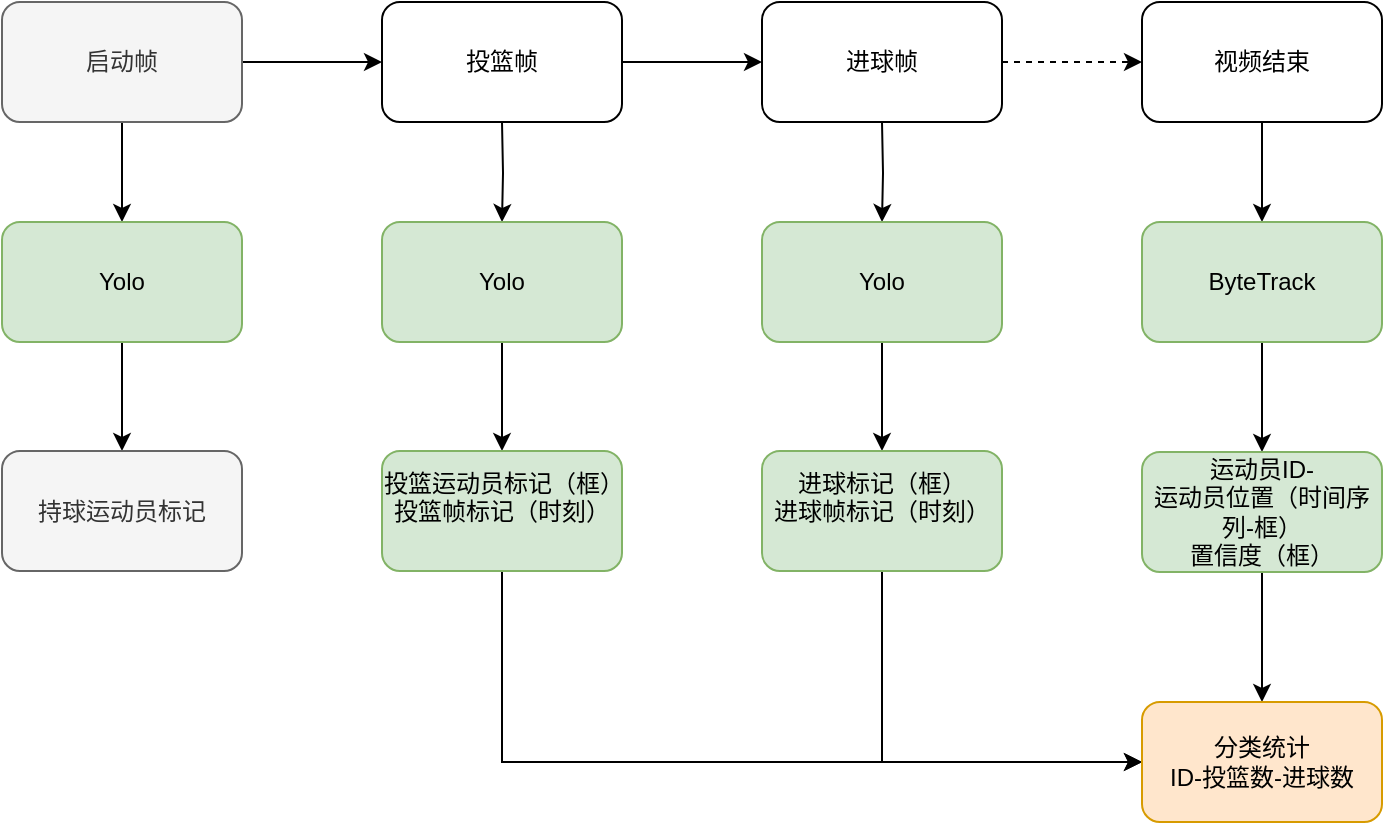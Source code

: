 <mxfile version="24.9.3">
  <diagram name="第 1 页" id="_Cz32m0UeyZbAlJcYrDN">
    <mxGraphModel dx="1306" dy="835" grid="1" gridSize="10" guides="1" tooltips="1" connect="1" arrows="1" fold="1" page="1" pageScale="1" pageWidth="827" pageHeight="1169" math="0" shadow="0">
      <root>
        <mxCell id="0" />
        <mxCell id="1" parent="0" />
        <mxCell id="YBBVw-wKU_-YF40z0CCw-2" style="edgeStyle=orthogonalEdgeStyle;rounded=0;orthogonalLoop=1;jettySize=auto;html=1;exitX=1;exitY=0.5;exitDx=0;exitDy=0;" edge="1" parent="1" source="YBBVw-wKU_-YF40z0CCw-1" target="YBBVw-wKU_-YF40z0CCw-3">
          <mxGeometry relative="1" as="geometry">
            <mxPoint x="220" y="330" as="targetPoint" />
          </mxGeometry>
        </mxCell>
        <mxCell id="YBBVw-wKU_-YF40z0CCw-8" style="edgeStyle=orthogonalEdgeStyle;rounded=0;orthogonalLoop=1;jettySize=auto;html=1;exitX=0.5;exitY=1;exitDx=0;exitDy=0;entryX=0.5;entryY=0;entryDx=0;entryDy=0;" edge="1" parent="1" source="YBBVw-wKU_-YF40z0CCw-1" target="YBBVw-wKU_-YF40z0CCw-9">
          <mxGeometry relative="1" as="geometry">
            <mxPoint x="90" y="430" as="targetPoint" />
          </mxGeometry>
        </mxCell>
        <mxCell id="YBBVw-wKU_-YF40z0CCw-1" value="启动帧" style="rounded=1;whiteSpace=wrap;html=1;fillColor=#f5f5f5;fontColor=#333333;strokeColor=#666666;" vertex="1" parent="1">
          <mxGeometry x="30" y="300" width="120" height="60" as="geometry" />
        </mxCell>
        <mxCell id="YBBVw-wKU_-YF40z0CCw-5" style="edgeStyle=orthogonalEdgeStyle;rounded=0;orthogonalLoop=1;jettySize=auto;html=1;exitX=1;exitY=0.5;exitDx=0;exitDy=0;entryX=0;entryY=0.5;entryDx=0;entryDy=0;" edge="1" parent="1" source="YBBVw-wKU_-YF40z0CCw-3" target="YBBVw-wKU_-YF40z0CCw-4">
          <mxGeometry relative="1" as="geometry" />
        </mxCell>
        <mxCell id="YBBVw-wKU_-YF40z0CCw-3" value="投篮帧" style="rounded=1;whiteSpace=wrap;html=1;" vertex="1" parent="1">
          <mxGeometry x="220" y="300" width="120" height="60" as="geometry" />
        </mxCell>
        <mxCell id="YBBVw-wKU_-YF40z0CCw-7" style="edgeStyle=orthogonalEdgeStyle;rounded=0;orthogonalLoop=1;jettySize=auto;html=1;exitX=1;exitY=0.5;exitDx=0;exitDy=0;dashed=1;" edge="1" parent="1" source="YBBVw-wKU_-YF40z0CCw-4" target="YBBVw-wKU_-YF40z0CCw-6">
          <mxGeometry relative="1" as="geometry" />
        </mxCell>
        <mxCell id="YBBVw-wKU_-YF40z0CCw-4" value="进球帧" style="rounded=1;whiteSpace=wrap;html=1;" vertex="1" parent="1">
          <mxGeometry x="410" y="300" width="120" height="60" as="geometry" />
        </mxCell>
        <mxCell id="YBBVw-wKU_-YF40z0CCw-21" style="edgeStyle=orthogonalEdgeStyle;rounded=0;orthogonalLoop=1;jettySize=auto;html=1;exitX=0.5;exitY=1;exitDx=0;exitDy=0;entryX=0.5;entryY=0;entryDx=0;entryDy=0;" edge="1" parent="1" source="YBBVw-wKU_-YF40z0CCw-6" target="YBBVw-wKU_-YF40z0CCw-20">
          <mxGeometry relative="1" as="geometry" />
        </mxCell>
        <mxCell id="YBBVw-wKU_-YF40z0CCw-6" value="视频结束" style="rounded=1;whiteSpace=wrap;html=1;" vertex="1" parent="1">
          <mxGeometry x="600" y="300" width="120" height="60" as="geometry" />
        </mxCell>
        <mxCell id="YBBVw-wKU_-YF40z0CCw-10" style="edgeStyle=orthogonalEdgeStyle;rounded=0;orthogonalLoop=1;jettySize=auto;html=1;exitX=0.5;exitY=1;exitDx=0;exitDy=0;" edge="1" parent="1" source="YBBVw-wKU_-YF40z0CCw-9" target="YBBVw-wKU_-YF40z0CCw-11">
          <mxGeometry relative="1" as="geometry">
            <mxPoint x="90" y="530" as="targetPoint" />
          </mxGeometry>
        </mxCell>
        <mxCell id="YBBVw-wKU_-YF40z0CCw-9" value="Yolo" style="rounded=1;whiteSpace=wrap;html=1;fillColor=#d5e8d4;strokeColor=#82b366;" vertex="1" parent="1">
          <mxGeometry x="30" y="410" width="120" height="60" as="geometry" />
        </mxCell>
        <mxCell id="YBBVw-wKU_-YF40z0CCw-11" value="持球运动员标记" style="rounded=1;whiteSpace=wrap;html=1;fillColor=#f5f5f5;fontColor=#333333;strokeColor=#666666;" vertex="1" parent="1">
          <mxGeometry x="30" y="524.5" width="120" height="60" as="geometry" />
        </mxCell>
        <mxCell id="YBBVw-wKU_-YF40z0CCw-12" style="edgeStyle=orthogonalEdgeStyle;rounded=0;orthogonalLoop=1;jettySize=auto;html=1;exitX=0.5;exitY=1;exitDx=0;exitDy=0;entryX=0.5;entryY=0;entryDx=0;entryDy=0;" edge="1" parent="1" target="YBBVw-wKU_-YF40z0CCw-14">
          <mxGeometry relative="1" as="geometry">
            <mxPoint x="280" y="430" as="targetPoint" />
            <mxPoint x="280" y="360" as="sourcePoint" />
          </mxGeometry>
        </mxCell>
        <mxCell id="YBBVw-wKU_-YF40z0CCw-13" style="edgeStyle=orthogonalEdgeStyle;rounded=0;orthogonalLoop=1;jettySize=auto;html=1;exitX=0.5;exitY=1;exitDx=0;exitDy=0;" edge="1" parent="1" source="YBBVw-wKU_-YF40z0CCw-14" target="YBBVw-wKU_-YF40z0CCw-15">
          <mxGeometry relative="1" as="geometry">
            <mxPoint x="280" y="530" as="targetPoint" />
          </mxGeometry>
        </mxCell>
        <mxCell id="YBBVw-wKU_-YF40z0CCw-14" value="Yolo" style="rounded=1;whiteSpace=wrap;html=1;fillColor=#d5e8d4;strokeColor=#82b366;" vertex="1" parent="1">
          <mxGeometry x="220" y="410" width="120" height="60" as="geometry" />
        </mxCell>
        <mxCell id="YBBVw-wKU_-YF40z0CCw-27" style="edgeStyle=orthogonalEdgeStyle;rounded=0;orthogonalLoop=1;jettySize=auto;html=1;exitX=0.5;exitY=1;exitDx=0;exitDy=0;" edge="1" parent="1" source="YBBVw-wKU_-YF40z0CCw-15">
          <mxGeometry relative="1" as="geometry">
            <mxPoint x="600" y="680" as="targetPoint" />
            <Array as="points">
              <mxPoint x="280" y="680" />
            </Array>
          </mxGeometry>
        </mxCell>
        <mxCell id="YBBVw-wKU_-YF40z0CCw-15" value="投篮运动员标记（框）&lt;div&gt;投篮帧标记（&lt;span style=&quot;background-color: initial;&quot;&gt;时刻）&lt;/span&gt;&lt;/div&gt;&lt;div&gt;&lt;br&gt;&lt;/div&gt;" style="rounded=1;whiteSpace=wrap;html=1;fillColor=#d5e8d4;strokeColor=#82b366;" vertex="1" parent="1">
          <mxGeometry x="220" y="524.5" width="120" height="60" as="geometry" />
        </mxCell>
        <mxCell id="YBBVw-wKU_-YF40z0CCw-16" style="edgeStyle=orthogonalEdgeStyle;rounded=0;orthogonalLoop=1;jettySize=auto;html=1;exitX=0.5;exitY=1;exitDx=0;exitDy=0;entryX=0.5;entryY=0;entryDx=0;entryDy=0;" edge="1" parent="1" target="YBBVw-wKU_-YF40z0CCw-18">
          <mxGeometry relative="1" as="geometry">
            <mxPoint x="470" y="430" as="targetPoint" />
            <mxPoint x="470" y="360" as="sourcePoint" />
          </mxGeometry>
        </mxCell>
        <mxCell id="YBBVw-wKU_-YF40z0CCw-17" style="edgeStyle=orthogonalEdgeStyle;rounded=0;orthogonalLoop=1;jettySize=auto;html=1;exitX=0.5;exitY=1;exitDx=0;exitDy=0;" edge="1" parent="1" source="YBBVw-wKU_-YF40z0CCw-18" target="YBBVw-wKU_-YF40z0CCw-19">
          <mxGeometry relative="1" as="geometry">
            <mxPoint x="470" y="530" as="targetPoint" />
          </mxGeometry>
        </mxCell>
        <mxCell id="YBBVw-wKU_-YF40z0CCw-18" value="Yolo" style="rounded=1;whiteSpace=wrap;html=1;fillColor=#d5e8d4;strokeColor=#82b366;" vertex="1" parent="1">
          <mxGeometry x="410" y="410" width="120" height="60" as="geometry" />
        </mxCell>
        <mxCell id="YBBVw-wKU_-YF40z0CCw-26" style="edgeStyle=orthogonalEdgeStyle;rounded=0;orthogonalLoop=1;jettySize=auto;html=1;exitX=0.5;exitY=1;exitDx=0;exitDy=0;entryX=0;entryY=0.5;entryDx=0;entryDy=0;" edge="1" parent="1" source="YBBVw-wKU_-YF40z0CCw-19" target="YBBVw-wKU_-YF40z0CCw-24">
          <mxGeometry relative="1" as="geometry" />
        </mxCell>
        <mxCell id="YBBVw-wKU_-YF40z0CCw-19" value="进球标记（框）&lt;div&gt;进球帧标记（&lt;span style=&quot;background-color: initial;&quot;&gt;时刻）&lt;/span&gt;&lt;/div&gt;&lt;div&gt;&lt;br&gt;&lt;/div&gt;" style="rounded=1;whiteSpace=wrap;html=1;fillColor=#d5e8d4;strokeColor=#82b366;" vertex="1" parent="1">
          <mxGeometry x="410" y="524.5" width="120" height="60" as="geometry" />
        </mxCell>
        <mxCell id="YBBVw-wKU_-YF40z0CCw-22" style="edgeStyle=orthogonalEdgeStyle;rounded=0;orthogonalLoop=1;jettySize=auto;html=1;exitX=0.5;exitY=1;exitDx=0;exitDy=0;entryX=0.5;entryY=0;entryDx=0;entryDy=0;" edge="1" parent="1" source="YBBVw-wKU_-YF40z0CCw-20" target="YBBVw-wKU_-YF40z0CCw-23">
          <mxGeometry relative="1" as="geometry">
            <mxPoint x="660" y="520" as="targetPoint" />
          </mxGeometry>
        </mxCell>
        <mxCell id="YBBVw-wKU_-YF40z0CCw-20" value="ByteTrack" style="rounded=1;whiteSpace=wrap;html=1;fillColor=#d5e8d4;strokeColor=#82b366;" vertex="1" parent="1">
          <mxGeometry x="600" y="410" width="120" height="60" as="geometry" />
        </mxCell>
        <mxCell id="YBBVw-wKU_-YF40z0CCw-25" style="edgeStyle=orthogonalEdgeStyle;rounded=0;orthogonalLoop=1;jettySize=auto;html=1;exitX=0.5;exitY=1;exitDx=0;exitDy=0;entryX=0.5;entryY=0;entryDx=0;entryDy=0;" edge="1" parent="1" source="YBBVw-wKU_-YF40z0CCw-23" target="YBBVw-wKU_-YF40z0CCw-24">
          <mxGeometry relative="1" as="geometry" />
        </mxCell>
        <mxCell id="YBBVw-wKU_-YF40z0CCw-23" value="运动员ID-&lt;div&gt;运动员位置（时间序列-框）&lt;/div&gt;&lt;div&gt;置信度（框）&lt;/div&gt;" style="rounded=1;whiteSpace=wrap;html=1;fillColor=#d5e8d4;strokeColor=#82b366;" vertex="1" parent="1">
          <mxGeometry x="600" y="525" width="120" height="60" as="geometry" />
        </mxCell>
        <mxCell id="YBBVw-wKU_-YF40z0CCw-24" value="分类统计&lt;div&gt;ID-投篮数-进球数&lt;/div&gt;" style="rounded=1;whiteSpace=wrap;html=1;fillColor=#ffe6cc;strokeColor=#d79b00;" vertex="1" parent="1">
          <mxGeometry x="600" y="650" width="120" height="60" as="geometry" />
        </mxCell>
      </root>
    </mxGraphModel>
  </diagram>
</mxfile>
